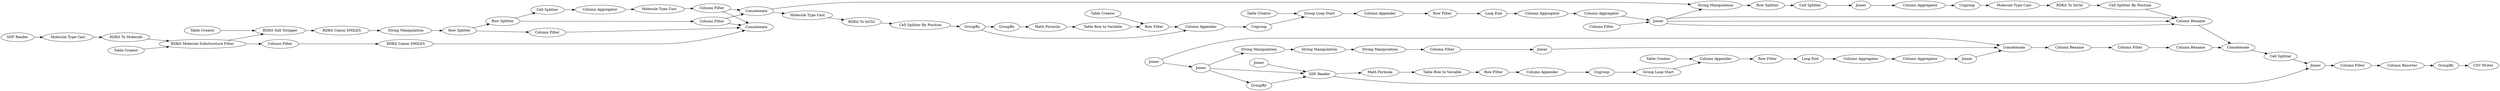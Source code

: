 digraph {
	597 [label="SDF Reader"]
	606 [label="RDKit To Molecule"]
	625 [label="Molecule Type Cast"]
	598 [label="String Manipulation"]
	599 [label="RDKit Canon SMILES"]
	605 [label=Concatenate]
	607 [label="RDKit Salt Stripper"]
	608 [label="RDKit Molecule Substructure Filter"]
	612 [label="Table Creator"]
	630 [label="Table Creator"]
	635 [label=Concatenate]
	636 [label="Column Filter"]
	637 [label="Column Filter"]
	638 [label="Column Filter"]
	639 [label="Column Filter"]
	640 [label="RDKit Canon SMILES"]
	641 [label="Molecule Type Cast"]
	642 [label="Column Aggregator"]
	643 [label="Cell Splitter"]
	644 [label="Row Splitter"]
	645 [label="Row Splitter"]
	615 [label="Cell Splitter By Position"]
	619 [label="RDKit To InChI"]
	627 [label="Molecule Type Cast"]
	628 [label=Ungroup]
	629 [label="Cell Splitter"]
	631 [label="Column Aggregator"]
	632 [label="Row Splitter"]
	634 [label="String Manipulation"]
	704 [label=Joiner]
	747 [label="CSV Writer"]
	603 [label="RDKit To InChI"]
	604 [label="Molecule Type Cast"]
	600 [label=GroupBy]
	601 [label="Cell Splitter By Position"]
	602 [label="Table Creator"]
	611 [label=Ungroup]
	622 [label="Row Filter"]
	624 [label="Table Creator"]
	633 [label="Column Appender"]
	646 [label=Joiner]
	647 [label="Column Filter"]
	609 [label=GroupBy]
	618 [label="Math Formula"]
	623 [label="Table Row to Variable"]
	610 [label="Group Loop Start"]
	616 [label="Loop End"]
	620 [label="Row Filter"]
	621 [label="Column Appender"]
	648 [label="Column Aggregator"]
	649 [label="Column Aggregator"]
	705 [label=Joiner]
	706 [label=Joiner]
	716 [label=Joiner]
	725 [label=GroupBy]
	728 [label=Concatenate]
	711 [label=GroupBy]
	712 [label="Row Filter"]
	714 [label="Table Row to Variable"]
	715 [label="Math Formula"]
	717 [label="Row Filter"]
	718 [label="Column Appender"]
	719 [label=Ungroup]
	720 [label="Group Loop Start"]
	721 [label="Column Appender"]
	722 [label="Column Aggregator"]
	723 [label="Loop End"]
	724 [label="Column Aggregator"]
	726 [label="Table Creator"]
	727 [label=Joiner]
	707 [label="String Manipulation"]
	708 [label="String Manipulation"]
	709 [label="String Manipulation"]
	710 [label="Column Filter"]
	730 [label=Joiner]
	737 [label="Column Filter"]
	738 [label="Column Rename"]
	739 [label="Column Rename"]
	740 [label=Concatenate]
	741 [label="Cell Splitter"]
	748 [label="Column Rename"]
	711 [label="SDF Reader"]
	742 [label=Joiner]
	743 [label="Column Filter"]
	744 [label="Column Resorter"]
	745 [label=GroupBy]
	598 -> 645
	599 -> 598
	607 -> 599
	608 -> 638
	608 -> 607
	612 -> 607
	630 -> 608
	636 -> 605
	637 -> 605
	637 -> 635
	638 -> 640
	639 -> 605
	639 -> 635
	640 -> 605
	641 -> 639
	642 -> 641
	643 -> 642
	644 -> 643
	644 -> 637
	645 -> 644
	645 -> 636
	619 -> 615
	627 -> 619
	628 -> 627
	629 -> 704
	631 -> 628
	632 -> 629
	634 -> 632
	704 -> 631
	604 -> 603
	609 -> 618
	618 -> 623
	610 -> 621
	616 -> 648
	620 -> 616
	621 -> 620
	648 -> 649
	600 -> 633
	600 -> 609
	601 -> 600
	602 -> 622
	611 -> 610
	622 -> 633
	624 -> 610
	633 -> 611
	647 -> 646
	623 -> 622
	649 -> 646
	711 -> 715
	712 -> 718
	714 -> 712
	715 -> 714
	717 -> 723
	718 -> 719
	719 -> 720
	720 -> 721
	721 -> 717
	722 -> 724
	723 -> 722
	724 -> 727
	726 -> 721
	707 -> 708
	708 -> 709
	709 -> 710
	710 -> 730
	705 -> 706
	705 -> 728
	706 -> 707
	706 -> 725
	706 -> 711
	716 -> 711
	725 -> 711
	728 -> 748
	727 -> 728
	730 -> 728
	737 -> 739
	738 -> 740
	739 -> 740
	740 -> 741
	748 -> 737
	711 -> 742
	742 -> 743
	743 -> 744
	744 -> 745
	597 -> 625
	606 -> 608
	625 -> 606
	635 -> 634
	635 -> 604
	615 -> 738
	603 -> 601
	646 -> 634
	646 -> 738
	646 -> 738
	646 -> 738
	741 -> 742
	745 -> 747
	rankdir=LR
}
